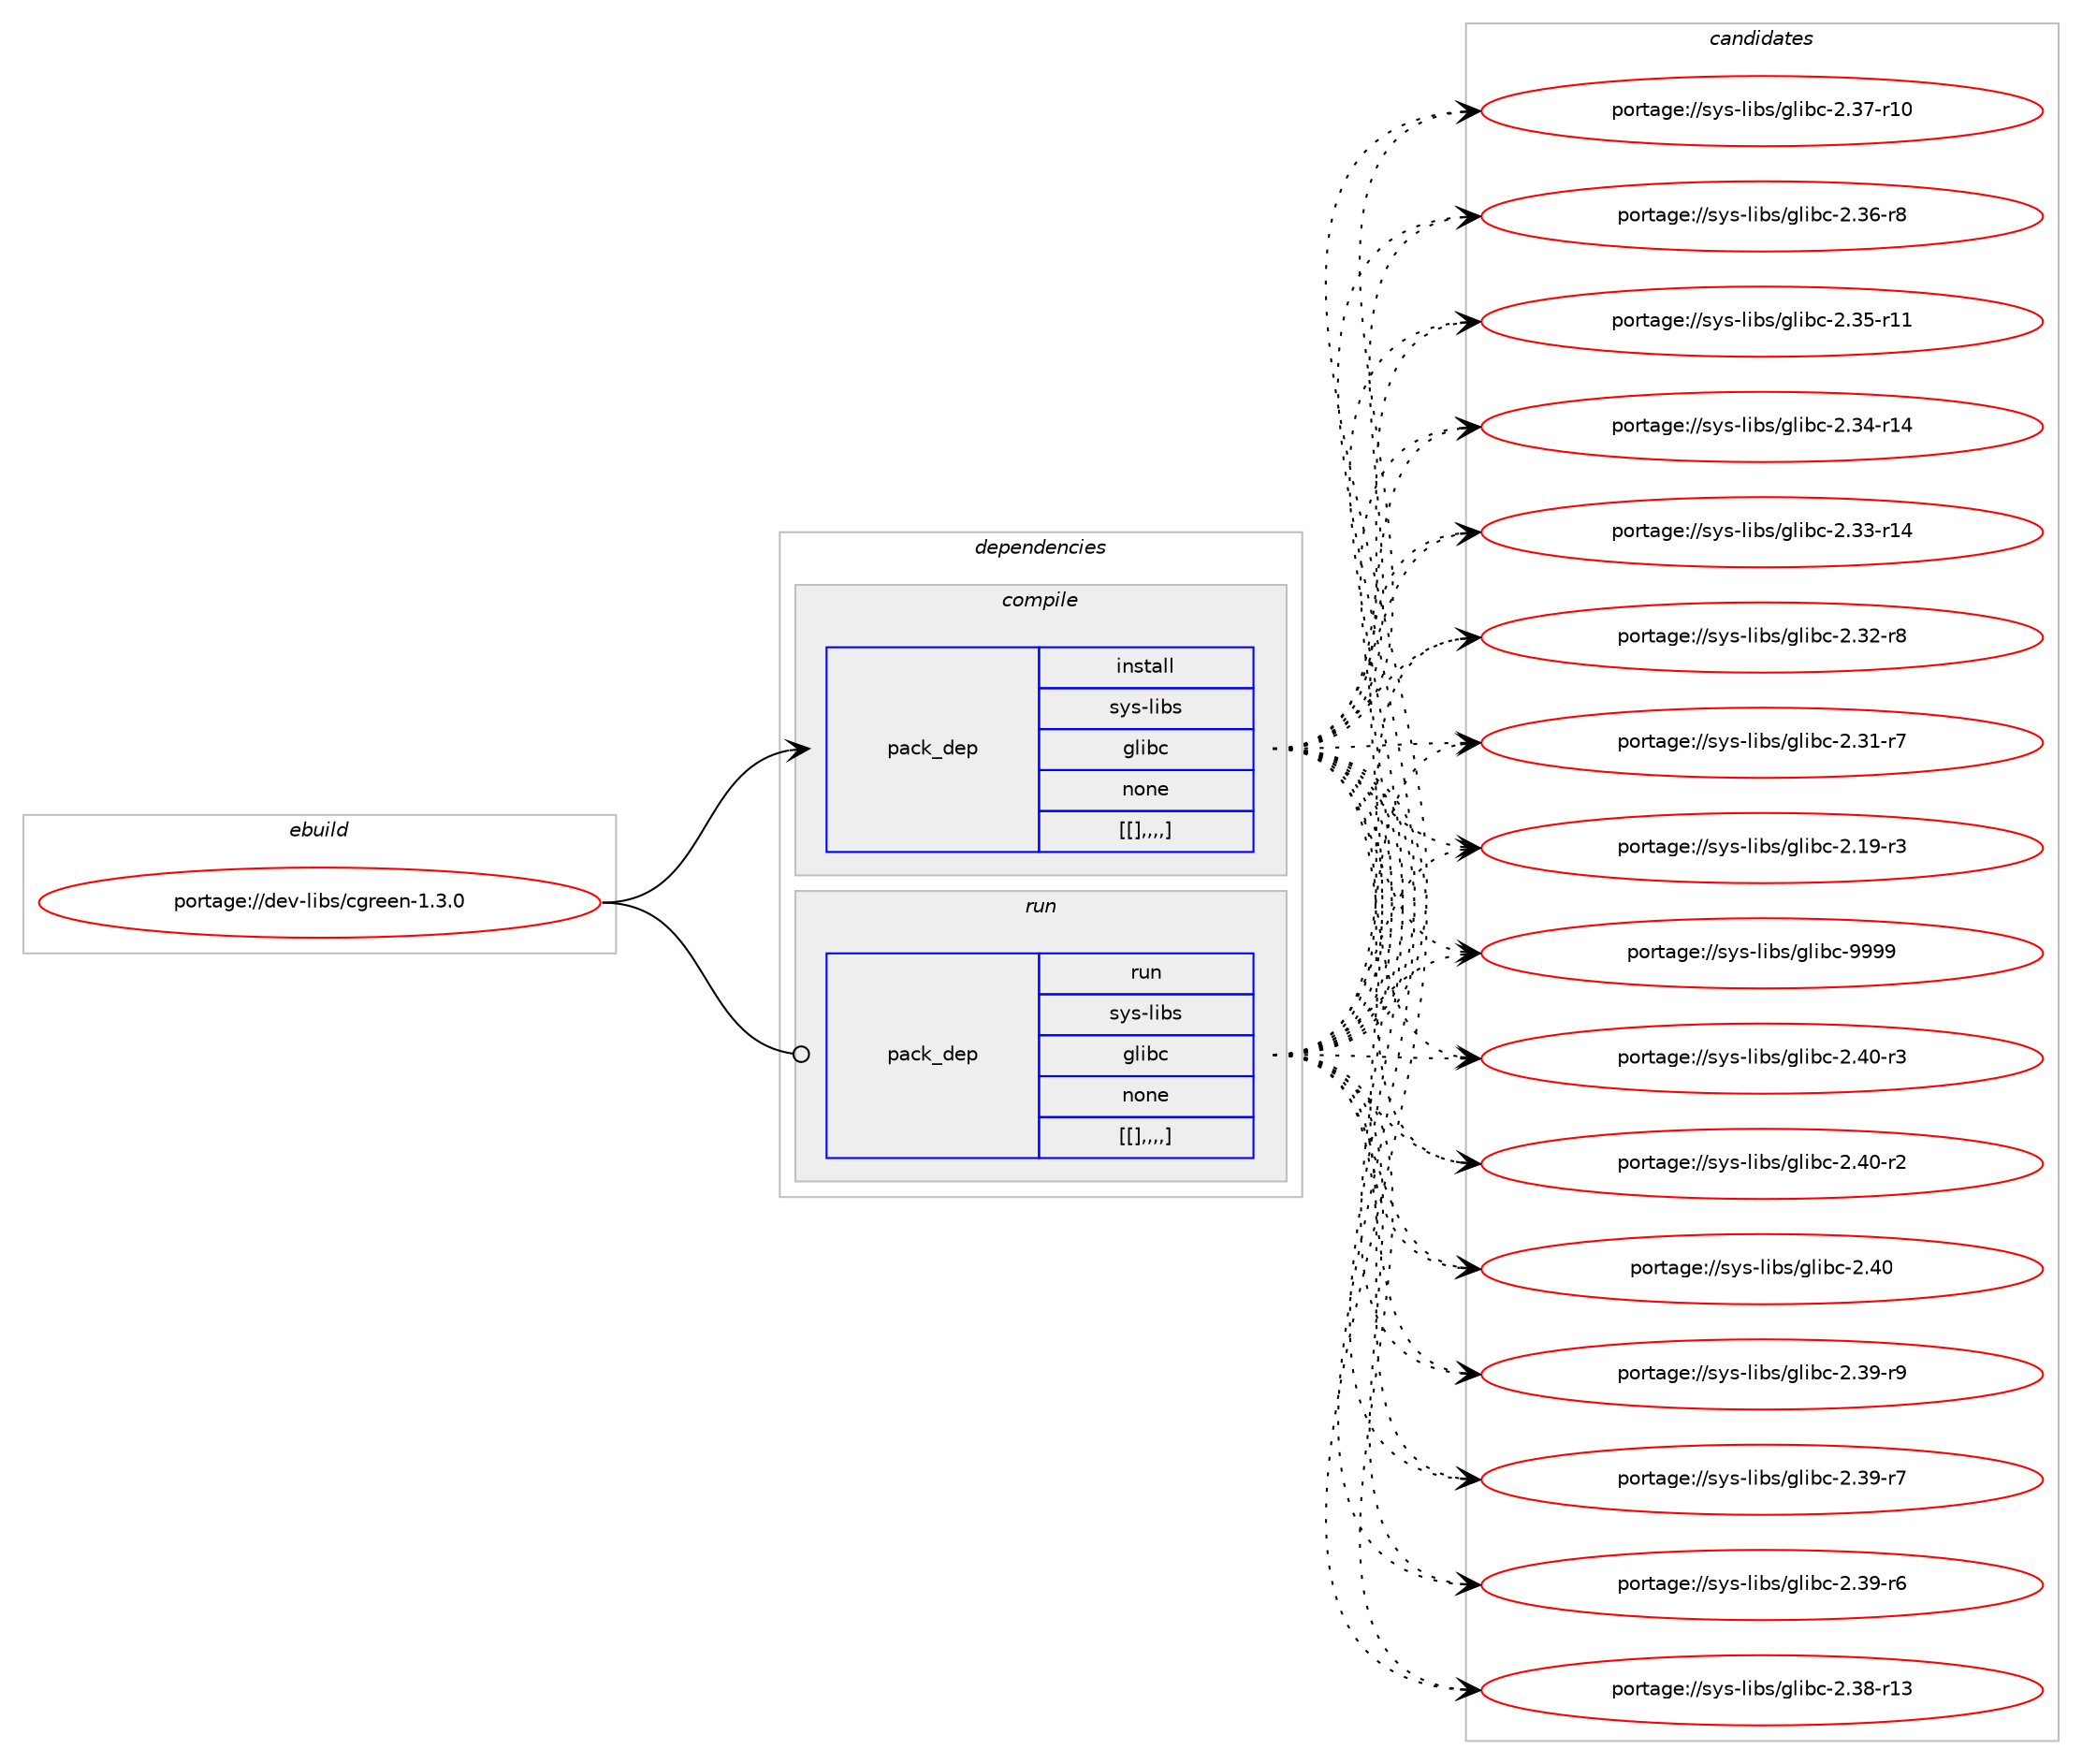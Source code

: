 digraph prolog {

# *************
# Graph options
# *************

newrank=true;
concentrate=true;
compound=true;
graph [rankdir=LR,fontname=Helvetica,fontsize=10,ranksep=1.5];#, ranksep=2.5, nodesep=0.2];
edge  [arrowhead=vee];
node  [fontname=Helvetica,fontsize=10];

# **********
# The ebuild
# **********

subgraph cluster_leftcol {
color=gray;
label=<<i>ebuild</i>>;
id [label="portage://dev-libs/cgreen-1.3.0", color=red, width=4, href="../dev-libs/cgreen-1.3.0.svg"];
}

# ****************
# The dependencies
# ****************

subgraph cluster_midcol {
color=gray;
label=<<i>dependencies</i>>;
subgraph cluster_compile {
fillcolor="#eeeeee";
style=filled;
label=<<i>compile</i>>;
subgraph pack80203 {
dependency107700 [label=<<TABLE BORDER="0" CELLBORDER="1" CELLSPACING="0" CELLPADDING="4" WIDTH="220"><TR><TD ROWSPAN="6" CELLPADDING="30">pack_dep</TD></TR><TR><TD WIDTH="110">install</TD></TR><TR><TD>sys-libs</TD></TR><TR><TD>glibc</TD></TR><TR><TD>none</TD></TR><TR><TD>[[],,,,]</TD></TR></TABLE>>, shape=none, color=blue];
}
id:e -> dependency107700:w [weight=20,style="solid",arrowhead="vee"];
}
subgraph cluster_compileandrun {
fillcolor="#eeeeee";
style=filled;
label=<<i>compile and run</i>>;
}
subgraph cluster_run {
fillcolor="#eeeeee";
style=filled;
label=<<i>run</i>>;
subgraph pack80204 {
dependency107701 [label=<<TABLE BORDER="0" CELLBORDER="1" CELLSPACING="0" CELLPADDING="4" WIDTH="220"><TR><TD ROWSPAN="6" CELLPADDING="30">pack_dep</TD></TR><TR><TD WIDTH="110">run</TD></TR><TR><TD>sys-libs</TD></TR><TR><TD>glibc</TD></TR><TR><TD>none</TD></TR><TR><TD>[[],,,,]</TD></TR></TABLE>>, shape=none, color=blue];
}
id:e -> dependency107701:w [weight=20,style="solid",arrowhead="odot"];
}
}

# **************
# The candidates
# **************

subgraph cluster_choices {
rank=same;
color=gray;
label=<<i>candidates</i>>;

subgraph choice80203 {
color=black;
nodesep=1;
choice11512111545108105981154710310810598994557575757 [label="portage://sys-libs/glibc-9999", color=red, width=4,href="../sys-libs/glibc-9999.svg"];
choice115121115451081059811547103108105989945504652484511451 [label="portage://sys-libs/glibc-2.40-r3", color=red, width=4,href="../sys-libs/glibc-2.40-r3.svg"];
choice115121115451081059811547103108105989945504652484511450 [label="portage://sys-libs/glibc-2.40-r2", color=red, width=4,href="../sys-libs/glibc-2.40-r2.svg"];
choice11512111545108105981154710310810598994550465248 [label="portage://sys-libs/glibc-2.40", color=red, width=4,href="../sys-libs/glibc-2.40.svg"];
choice115121115451081059811547103108105989945504651574511457 [label="portage://sys-libs/glibc-2.39-r9", color=red, width=4,href="../sys-libs/glibc-2.39-r9.svg"];
choice115121115451081059811547103108105989945504651574511455 [label="portage://sys-libs/glibc-2.39-r7", color=red, width=4,href="../sys-libs/glibc-2.39-r7.svg"];
choice115121115451081059811547103108105989945504651574511454 [label="portage://sys-libs/glibc-2.39-r6", color=red, width=4,href="../sys-libs/glibc-2.39-r6.svg"];
choice11512111545108105981154710310810598994550465156451144951 [label="portage://sys-libs/glibc-2.38-r13", color=red, width=4,href="../sys-libs/glibc-2.38-r13.svg"];
choice11512111545108105981154710310810598994550465155451144948 [label="portage://sys-libs/glibc-2.37-r10", color=red, width=4,href="../sys-libs/glibc-2.37-r10.svg"];
choice115121115451081059811547103108105989945504651544511456 [label="portage://sys-libs/glibc-2.36-r8", color=red, width=4,href="../sys-libs/glibc-2.36-r8.svg"];
choice11512111545108105981154710310810598994550465153451144949 [label="portage://sys-libs/glibc-2.35-r11", color=red, width=4,href="../sys-libs/glibc-2.35-r11.svg"];
choice11512111545108105981154710310810598994550465152451144952 [label="portage://sys-libs/glibc-2.34-r14", color=red, width=4,href="../sys-libs/glibc-2.34-r14.svg"];
choice11512111545108105981154710310810598994550465151451144952 [label="portage://sys-libs/glibc-2.33-r14", color=red, width=4,href="../sys-libs/glibc-2.33-r14.svg"];
choice115121115451081059811547103108105989945504651504511456 [label="portage://sys-libs/glibc-2.32-r8", color=red, width=4,href="../sys-libs/glibc-2.32-r8.svg"];
choice115121115451081059811547103108105989945504651494511455 [label="portage://sys-libs/glibc-2.31-r7", color=red, width=4,href="../sys-libs/glibc-2.31-r7.svg"];
choice115121115451081059811547103108105989945504649574511451 [label="portage://sys-libs/glibc-2.19-r3", color=red, width=4,href="../sys-libs/glibc-2.19-r3.svg"];
dependency107700:e -> choice11512111545108105981154710310810598994557575757:w [style=dotted,weight="100"];
dependency107700:e -> choice115121115451081059811547103108105989945504652484511451:w [style=dotted,weight="100"];
dependency107700:e -> choice115121115451081059811547103108105989945504652484511450:w [style=dotted,weight="100"];
dependency107700:e -> choice11512111545108105981154710310810598994550465248:w [style=dotted,weight="100"];
dependency107700:e -> choice115121115451081059811547103108105989945504651574511457:w [style=dotted,weight="100"];
dependency107700:e -> choice115121115451081059811547103108105989945504651574511455:w [style=dotted,weight="100"];
dependency107700:e -> choice115121115451081059811547103108105989945504651574511454:w [style=dotted,weight="100"];
dependency107700:e -> choice11512111545108105981154710310810598994550465156451144951:w [style=dotted,weight="100"];
dependency107700:e -> choice11512111545108105981154710310810598994550465155451144948:w [style=dotted,weight="100"];
dependency107700:e -> choice115121115451081059811547103108105989945504651544511456:w [style=dotted,weight="100"];
dependency107700:e -> choice11512111545108105981154710310810598994550465153451144949:w [style=dotted,weight="100"];
dependency107700:e -> choice11512111545108105981154710310810598994550465152451144952:w [style=dotted,weight="100"];
dependency107700:e -> choice11512111545108105981154710310810598994550465151451144952:w [style=dotted,weight="100"];
dependency107700:e -> choice115121115451081059811547103108105989945504651504511456:w [style=dotted,weight="100"];
dependency107700:e -> choice115121115451081059811547103108105989945504651494511455:w [style=dotted,weight="100"];
dependency107700:e -> choice115121115451081059811547103108105989945504649574511451:w [style=dotted,weight="100"];
}
subgraph choice80204 {
color=black;
nodesep=1;
choice11512111545108105981154710310810598994557575757 [label="portage://sys-libs/glibc-9999", color=red, width=4,href="../sys-libs/glibc-9999.svg"];
choice115121115451081059811547103108105989945504652484511451 [label="portage://sys-libs/glibc-2.40-r3", color=red, width=4,href="../sys-libs/glibc-2.40-r3.svg"];
choice115121115451081059811547103108105989945504652484511450 [label="portage://sys-libs/glibc-2.40-r2", color=red, width=4,href="../sys-libs/glibc-2.40-r2.svg"];
choice11512111545108105981154710310810598994550465248 [label="portage://sys-libs/glibc-2.40", color=red, width=4,href="../sys-libs/glibc-2.40.svg"];
choice115121115451081059811547103108105989945504651574511457 [label="portage://sys-libs/glibc-2.39-r9", color=red, width=4,href="../sys-libs/glibc-2.39-r9.svg"];
choice115121115451081059811547103108105989945504651574511455 [label="portage://sys-libs/glibc-2.39-r7", color=red, width=4,href="../sys-libs/glibc-2.39-r7.svg"];
choice115121115451081059811547103108105989945504651574511454 [label="portage://sys-libs/glibc-2.39-r6", color=red, width=4,href="../sys-libs/glibc-2.39-r6.svg"];
choice11512111545108105981154710310810598994550465156451144951 [label="portage://sys-libs/glibc-2.38-r13", color=red, width=4,href="../sys-libs/glibc-2.38-r13.svg"];
choice11512111545108105981154710310810598994550465155451144948 [label="portage://sys-libs/glibc-2.37-r10", color=red, width=4,href="../sys-libs/glibc-2.37-r10.svg"];
choice115121115451081059811547103108105989945504651544511456 [label="portage://sys-libs/glibc-2.36-r8", color=red, width=4,href="../sys-libs/glibc-2.36-r8.svg"];
choice11512111545108105981154710310810598994550465153451144949 [label="portage://sys-libs/glibc-2.35-r11", color=red, width=4,href="../sys-libs/glibc-2.35-r11.svg"];
choice11512111545108105981154710310810598994550465152451144952 [label="portage://sys-libs/glibc-2.34-r14", color=red, width=4,href="../sys-libs/glibc-2.34-r14.svg"];
choice11512111545108105981154710310810598994550465151451144952 [label="portage://sys-libs/glibc-2.33-r14", color=red, width=4,href="../sys-libs/glibc-2.33-r14.svg"];
choice115121115451081059811547103108105989945504651504511456 [label="portage://sys-libs/glibc-2.32-r8", color=red, width=4,href="../sys-libs/glibc-2.32-r8.svg"];
choice115121115451081059811547103108105989945504651494511455 [label="portage://sys-libs/glibc-2.31-r7", color=red, width=4,href="../sys-libs/glibc-2.31-r7.svg"];
choice115121115451081059811547103108105989945504649574511451 [label="portage://sys-libs/glibc-2.19-r3", color=red, width=4,href="../sys-libs/glibc-2.19-r3.svg"];
dependency107701:e -> choice11512111545108105981154710310810598994557575757:w [style=dotted,weight="100"];
dependency107701:e -> choice115121115451081059811547103108105989945504652484511451:w [style=dotted,weight="100"];
dependency107701:e -> choice115121115451081059811547103108105989945504652484511450:w [style=dotted,weight="100"];
dependency107701:e -> choice11512111545108105981154710310810598994550465248:w [style=dotted,weight="100"];
dependency107701:e -> choice115121115451081059811547103108105989945504651574511457:w [style=dotted,weight="100"];
dependency107701:e -> choice115121115451081059811547103108105989945504651574511455:w [style=dotted,weight="100"];
dependency107701:e -> choice115121115451081059811547103108105989945504651574511454:w [style=dotted,weight="100"];
dependency107701:e -> choice11512111545108105981154710310810598994550465156451144951:w [style=dotted,weight="100"];
dependency107701:e -> choice11512111545108105981154710310810598994550465155451144948:w [style=dotted,weight="100"];
dependency107701:e -> choice115121115451081059811547103108105989945504651544511456:w [style=dotted,weight="100"];
dependency107701:e -> choice11512111545108105981154710310810598994550465153451144949:w [style=dotted,weight="100"];
dependency107701:e -> choice11512111545108105981154710310810598994550465152451144952:w [style=dotted,weight="100"];
dependency107701:e -> choice11512111545108105981154710310810598994550465151451144952:w [style=dotted,weight="100"];
dependency107701:e -> choice115121115451081059811547103108105989945504651504511456:w [style=dotted,weight="100"];
dependency107701:e -> choice115121115451081059811547103108105989945504651494511455:w [style=dotted,weight="100"];
dependency107701:e -> choice115121115451081059811547103108105989945504649574511451:w [style=dotted,weight="100"];
}
}

}
